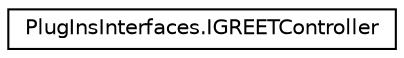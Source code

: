 digraph "Graphical Class Hierarchy"
{
  edge [fontname="Helvetica",fontsize="10",labelfontname="Helvetica",labelfontsize="10"];
  node [fontname="Helvetica",fontsize="10",shape=record];
  rankdir="LR";
  Node1 [label="PlugInsInterfaces.IGREETController",height=0.2,width=0.4,color="black", fillcolor="white", style="filled",URL="$interface_plug_ins_interfaces_1_1_i_g_r_e_e_t_controller.html",tooltip="An interface that defines what methods and events can be used in order to interact with the GREET sof..."];
}

